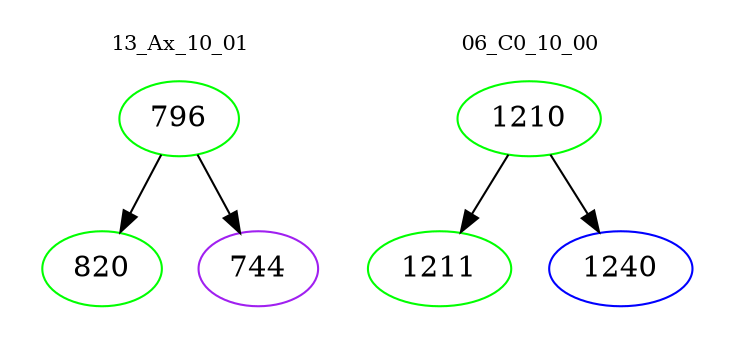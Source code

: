 digraph{
subgraph cluster_0 {
color = white
label = "13_Ax_10_01";
fontsize=10;
T0_796 [label="796", color="green"]
T0_796 -> T0_820 [color="black"]
T0_820 [label="820", color="green"]
T0_796 -> T0_744 [color="black"]
T0_744 [label="744", color="purple"]
}
subgraph cluster_1 {
color = white
label = "06_C0_10_00";
fontsize=10;
T1_1210 [label="1210", color="green"]
T1_1210 -> T1_1211 [color="black"]
T1_1211 [label="1211", color="green"]
T1_1210 -> T1_1240 [color="black"]
T1_1240 [label="1240", color="blue"]
}
}
